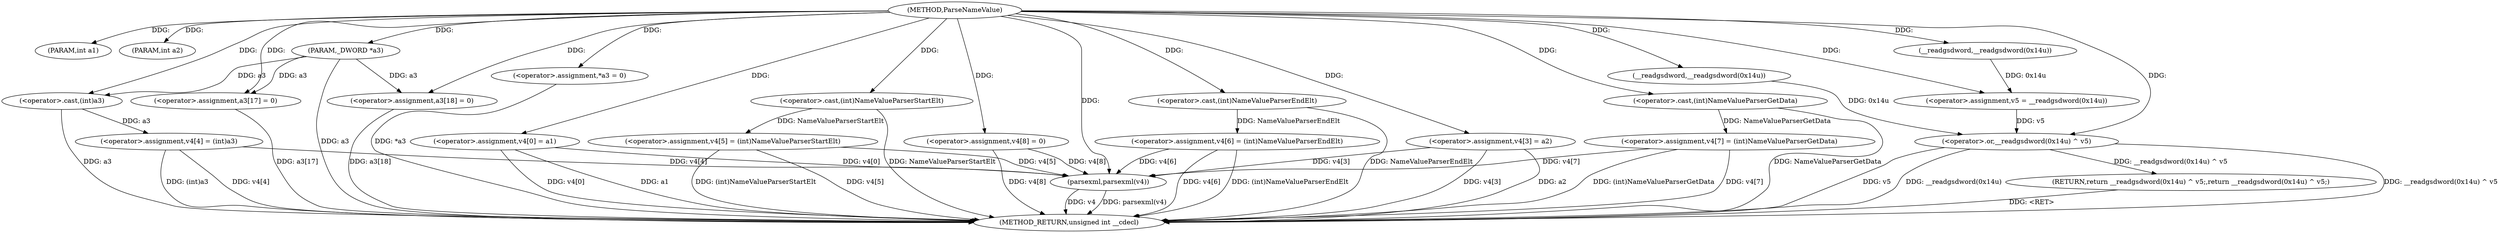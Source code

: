 digraph ParseNameValue {  
"1000103" [label = "(METHOD,ParseNameValue)" ]
"1000178" [label = "(METHOD_RETURN,unsigned int __cdecl)" ]
"1000104" [label = "(PARAM,int a1)" ]
"1000105" [label = "(PARAM,int a2)" ]
"1000106" [label = "(PARAM,_DWORD *a3)" ]
"1000110" [label = "(<operator>.assignment,v5 = __readgsdword(0x14u))" ]
"1000112" [label = "(__readgsdword,__readgsdword(0x14u))" ]
"1000114" [label = "(<operator>.assignment,v4[8] = 0)" ]
"1000119" [label = "(<operator>.assignment,v4[4] = (int)a3)" ]
"1000123" [label = "(<operator>.cast,(int)a3)" ]
"1000126" [label = "(<operator>.assignment,*a3 = 0)" ]
"1000130" [label = "(<operator>.assignment,a3[17] = 0)" ]
"1000135" [label = "(<operator>.assignment,a3[18] = 0)" ]
"1000140" [label = "(<operator>.assignment,v4[0] = a1)" ]
"1000145" [label = "(<operator>.assignment,v4[5] = (int)NameValueParserStartElt)" ]
"1000149" [label = "(<operator>.cast,(int)NameValueParserStartElt)" ]
"1000152" [label = "(<operator>.assignment,v4[6] = (int)NameValueParserEndElt)" ]
"1000156" [label = "(<operator>.cast,(int)NameValueParserEndElt)" ]
"1000159" [label = "(<operator>.assignment,v4[3] = a2)" ]
"1000164" [label = "(<operator>.assignment,v4[7] = (int)NameValueParserGetData)" ]
"1000168" [label = "(<operator>.cast,(int)NameValueParserGetData)" ]
"1000171" [label = "(parsexml,parsexml(v4))" ]
"1000173" [label = "(RETURN,return __readgsdword(0x14u) ^ v5;,return __readgsdword(0x14u) ^ v5;)" ]
"1000174" [label = "(<operator>.or,__readgsdword(0x14u) ^ v5)" ]
"1000175" [label = "(__readgsdword,__readgsdword(0x14u))" ]
  "1000174" -> "1000178"  [ label = "DDG: __readgsdword(0x14u) ^ v5"] 
  "1000145" -> "1000178"  [ label = "DDG: (int)NameValueParserStartElt"] 
  "1000130" -> "1000178"  [ label = "DDG: a3[17]"] 
  "1000168" -> "1000178"  [ label = "DDG: NameValueParserGetData"] 
  "1000171" -> "1000178"  [ label = "DDG: parsexml(v4)"] 
  "1000152" -> "1000178"  [ label = "DDG: (int)NameValueParserEndElt"] 
  "1000174" -> "1000178"  [ label = "DDG: v5"] 
  "1000159" -> "1000178"  [ label = "DDG: v4[3]"] 
  "1000140" -> "1000178"  [ label = "DDG: a1"] 
  "1000135" -> "1000178"  [ label = "DDG: a3[18]"] 
  "1000119" -> "1000178"  [ label = "DDG: v4[4]"] 
  "1000126" -> "1000178"  [ label = "DDG: *a3"] 
  "1000159" -> "1000178"  [ label = "DDG: a2"] 
  "1000152" -> "1000178"  [ label = "DDG: v4[6]"] 
  "1000156" -> "1000178"  [ label = "DDG: NameValueParserEndElt"] 
  "1000114" -> "1000178"  [ label = "DDG: v4[8]"] 
  "1000140" -> "1000178"  [ label = "DDG: v4[0]"] 
  "1000123" -> "1000178"  [ label = "DDG: a3"] 
  "1000174" -> "1000178"  [ label = "DDG: __readgsdword(0x14u)"] 
  "1000171" -> "1000178"  [ label = "DDG: v4"] 
  "1000145" -> "1000178"  [ label = "DDG: v4[5]"] 
  "1000119" -> "1000178"  [ label = "DDG: (int)a3"] 
  "1000164" -> "1000178"  [ label = "DDG: (int)NameValueParserGetData"] 
  "1000164" -> "1000178"  [ label = "DDG: v4[7]"] 
  "1000149" -> "1000178"  [ label = "DDG: NameValueParserStartElt"] 
  "1000106" -> "1000178"  [ label = "DDG: a3"] 
  "1000173" -> "1000178"  [ label = "DDG: <RET>"] 
  "1000103" -> "1000104"  [ label = "DDG: "] 
  "1000103" -> "1000105"  [ label = "DDG: "] 
  "1000103" -> "1000106"  [ label = "DDG: "] 
  "1000112" -> "1000110"  [ label = "DDG: 0x14u"] 
  "1000103" -> "1000110"  [ label = "DDG: "] 
  "1000103" -> "1000112"  [ label = "DDG: "] 
  "1000103" -> "1000114"  [ label = "DDG: "] 
  "1000123" -> "1000119"  [ label = "DDG: a3"] 
  "1000106" -> "1000123"  [ label = "DDG: a3"] 
  "1000103" -> "1000123"  [ label = "DDG: "] 
  "1000103" -> "1000126"  [ label = "DDG: "] 
  "1000103" -> "1000130"  [ label = "DDG: "] 
  "1000106" -> "1000130"  [ label = "DDG: a3"] 
  "1000103" -> "1000135"  [ label = "DDG: "] 
  "1000106" -> "1000135"  [ label = "DDG: a3"] 
  "1000103" -> "1000140"  [ label = "DDG: "] 
  "1000149" -> "1000145"  [ label = "DDG: NameValueParserStartElt"] 
  "1000103" -> "1000149"  [ label = "DDG: "] 
  "1000156" -> "1000152"  [ label = "DDG: NameValueParserEndElt"] 
  "1000103" -> "1000156"  [ label = "DDG: "] 
  "1000103" -> "1000159"  [ label = "DDG: "] 
  "1000168" -> "1000164"  [ label = "DDG: NameValueParserGetData"] 
  "1000103" -> "1000168"  [ label = "DDG: "] 
  "1000119" -> "1000171"  [ label = "DDG: v4[4]"] 
  "1000152" -> "1000171"  [ label = "DDG: v4[6]"] 
  "1000114" -> "1000171"  [ label = "DDG: v4[8]"] 
  "1000140" -> "1000171"  [ label = "DDG: v4[0]"] 
  "1000159" -> "1000171"  [ label = "DDG: v4[3]"] 
  "1000145" -> "1000171"  [ label = "DDG: v4[5]"] 
  "1000164" -> "1000171"  [ label = "DDG: v4[7]"] 
  "1000103" -> "1000171"  [ label = "DDG: "] 
  "1000174" -> "1000173"  [ label = "DDG: __readgsdword(0x14u) ^ v5"] 
  "1000175" -> "1000174"  [ label = "DDG: 0x14u"] 
  "1000103" -> "1000175"  [ label = "DDG: "] 
  "1000110" -> "1000174"  [ label = "DDG: v5"] 
  "1000103" -> "1000174"  [ label = "DDG: "] 
}
